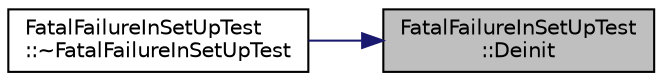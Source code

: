 digraph "FatalFailureInSetUpTest::Deinit"
{
 // LATEX_PDF_SIZE
  bgcolor="transparent";
  edge [fontname="Helvetica",fontsize="10",labelfontname="Helvetica",labelfontsize="10"];
  node [fontname="Helvetica",fontsize="10",shape=record];
  rankdir="RL";
  Node1 [label="FatalFailureInSetUpTest\l::Deinit",height=0.2,width=0.4,color="black", fillcolor="grey75", style="filled", fontcolor="black",tooltip=" "];
  Node1 -> Node2 [dir="back",color="midnightblue",fontsize="10",style="solid",fontname="Helvetica"];
  Node2 [label="FatalFailureInSetUpTest\l::~FatalFailureInSetUpTest",height=0.2,width=0.4,color="black",URL="$classFatalFailureInSetUpTest.html#af626d6417897e3351d62f3a04a74e245",tooltip=" "];
}
